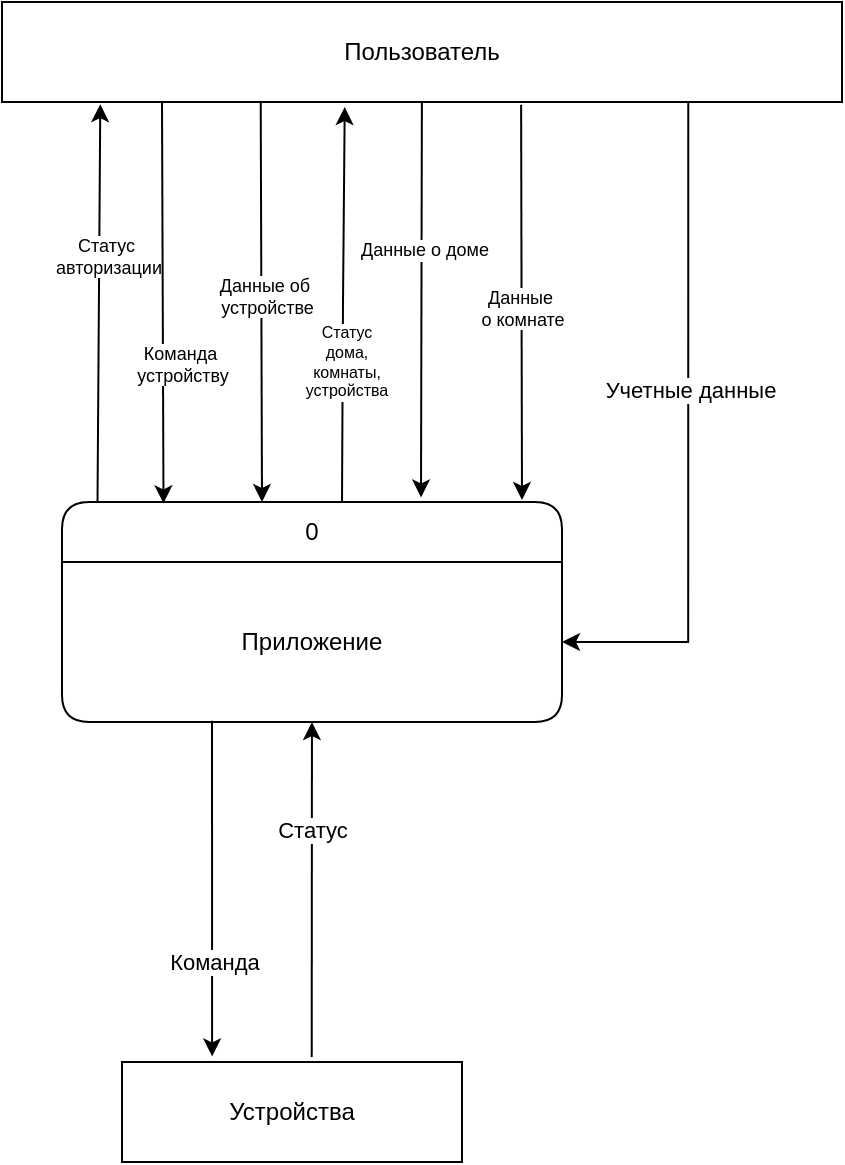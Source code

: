 <mxfile version="24.7.17" pages="2">
  <diagram name="Контекстная DFD" id="ig8W8mlX3OGnP-8Zp7Zg">
    <mxGraphModel grid="1" page="1" gridSize="10" guides="1" tooltips="1" connect="1" arrows="1" fold="1" pageScale="1" pageWidth="827" pageHeight="1169" math="0" shadow="0">
      <root>
        <mxCell id="0" />
        <mxCell id="1" parent="0" />
        <mxCell id="LKZireLHQSJAJ8BlOY7b-15" style="rounded=0;orthogonalLoop=1;jettySize=auto;html=1;exitX=0.071;exitY=0.008;exitDx=0;exitDy=0;exitPerimeter=0;entryX=0.117;entryY=1.022;entryDx=0;entryDy=0;entryPerimeter=0;" edge="1" parent="1" source="LKZireLHQSJAJ8BlOY7b-1" target="LKZireLHQSJAJ8BlOY7b-5">
          <mxGeometry relative="1" as="geometry">
            <mxPoint x="280" y="200" as="targetPoint" />
          </mxGeometry>
        </mxCell>
        <mxCell id="LKZireLHQSJAJ8BlOY7b-16" value="Статус&amp;nbsp;&lt;div&gt;авторизации&lt;/div&gt;" style="edgeLabel;html=1;align=center;verticalAlign=middle;resizable=0;points=[];fontSize=9;" connectable="0" vertex="1" parent="LKZireLHQSJAJ8BlOY7b-15">
          <mxGeometry x="0.248" y="-4" relative="1" as="geometry">
            <mxPoint as="offset" />
          </mxGeometry>
        </mxCell>
        <mxCell id="QmqMO9AYejzInVCLMMi_-1" style="edgeStyle=orthogonalEdgeStyle;rounded=0;orthogonalLoop=1;jettySize=auto;html=1;entryX=0.408;entryY=1.05;entryDx=0;entryDy=0;entryPerimeter=0;" edge="1" parent="1" target="LKZireLHQSJAJ8BlOY7b-5">
          <mxGeometry relative="1" as="geometry">
            <mxPoint x="430" y="210" as="targetPoint" />
            <mxPoint x="430" y="400" as="sourcePoint" />
          </mxGeometry>
        </mxCell>
        <mxCell id="QmqMO9AYejzInVCLMMi_-2" value="Статус&lt;div style=&quot;font-size: 8px;&quot;&gt;дома,&lt;/div&gt;&lt;div style=&quot;font-size: 8px;&quot;&gt;комнаты,&lt;/div&gt;&lt;div style=&quot;font-size: 8px;&quot;&gt;устройства&lt;/div&gt;" style="edgeLabel;html=1;align=center;verticalAlign=middle;resizable=0;points=[];fontSize=8;" connectable="0" vertex="1" parent="QmqMO9AYejzInVCLMMi_-1">
          <mxGeometry x="-0.291" y="-1" relative="1" as="geometry">
            <mxPoint as="offset" />
          </mxGeometry>
        </mxCell>
        <mxCell id="LKZireLHQSJAJ8BlOY7b-1" value="0" style="swimlane;fontStyle=0;childLayout=stackLayout;horizontal=1;startSize=30;horizontalStack=0;resizeParent=1;resizeParentMax=0;resizeLast=0;collapsible=1;marginBottom=0;whiteSpace=wrap;html=1;rounded=1;" vertex="1" parent="1">
          <mxGeometry x="290" y="400" width="250" height="110" as="geometry" />
        </mxCell>
        <mxCell id="LKZireLHQSJAJ8BlOY7b-2" value="Приложение" style="text;strokeColor=none;fillColor=none;align=center;verticalAlign=middle;spacingLeft=4;spacingRight=4;overflow=hidden;points=[[0,0.5],[1,0.5]];portConstraint=eastwest;rotatable=0;whiteSpace=wrap;html=1;" vertex="1" parent="LKZireLHQSJAJ8BlOY7b-1">
          <mxGeometry y="30" width="250" height="80" as="geometry" />
        </mxCell>
        <mxCell id="LKZireLHQSJAJ8BlOY7b-13" style="edgeStyle=orthogonalEdgeStyle;rounded=0;orthogonalLoop=1;jettySize=auto;html=1;exitX=0.817;exitY=0.99;exitDx=0;exitDy=0;exitPerimeter=0;" edge="1" parent="1" source="LKZireLHQSJAJ8BlOY7b-5" target="LKZireLHQSJAJ8BlOY7b-2">
          <mxGeometry relative="1" as="geometry" />
        </mxCell>
        <mxCell id="LKZireLHQSJAJ8BlOY7b-14" value="Учетные данные" style="edgeLabel;html=1;align=center;verticalAlign=middle;resizable=0;points=[];" connectable="0" vertex="1" parent="LKZireLHQSJAJ8BlOY7b-13">
          <mxGeometry x="-0.137" y="1" relative="1" as="geometry">
            <mxPoint as="offset" />
          </mxGeometry>
        </mxCell>
        <mxCell id="LKZireLHQSJAJ8BlOY7b-18" style="rounded=0;orthogonalLoop=1;jettySize=auto;html=1;entryX=0.718;entryY=-0.021;entryDx=0;entryDy=0;entryPerimeter=0;" edge="1" parent="1" source="LKZireLHQSJAJ8BlOY7b-5" target="LKZireLHQSJAJ8BlOY7b-1">
          <mxGeometry relative="1" as="geometry">
            <mxPoint x="450" y="350.0" as="targetPoint" />
          </mxGeometry>
        </mxCell>
        <mxCell id="LKZireLHQSJAJ8BlOY7b-19" value="Данные о доме" style="edgeLabel;html=1;align=center;verticalAlign=middle;resizable=0;points=[];fontSize=9;" connectable="0" vertex="1" parent="LKZireLHQSJAJ8BlOY7b-18">
          <mxGeometry x="-0.255" y="1" relative="1" as="geometry">
            <mxPoint as="offset" />
          </mxGeometry>
        </mxCell>
        <mxCell id="LKZireLHQSJAJ8BlOY7b-22" style="rounded=0;orthogonalLoop=1;jettySize=auto;html=1;exitX=0.618;exitY=1.027;exitDx=0;exitDy=0;exitPerimeter=0;" edge="1" parent="1" source="LKZireLHQSJAJ8BlOY7b-5">
          <mxGeometry relative="1" as="geometry">
            <mxPoint x="520" y="399" as="targetPoint" />
          </mxGeometry>
        </mxCell>
        <mxCell id="LKZireLHQSJAJ8BlOY7b-23" value="Данные&amp;nbsp;&lt;div&gt;о комнате&lt;/div&gt;" style="edgeLabel;html=1;align=center;verticalAlign=middle;resizable=0;points=[];fontSize=9;" connectable="0" vertex="1" parent="LKZireLHQSJAJ8BlOY7b-22">
          <mxGeometry x="0.025" relative="1" as="geometry">
            <mxPoint as="offset" />
          </mxGeometry>
        </mxCell>
        <mxCell id="LKZireLHQSJAJ8BlOY7b-5" value="Пользователь" style="html=1;whiteSpace=wrap;" vertex="1" parent="1">
          <mxGeometry x="260" y="150" width="420" height="50" as="geometry" />
        </mxCell>
        <mxCell id="LKZireLHQSJAJ8BlOY7b-10" style="rounded=0;orthogonalLoop=1;jettySize=auto;html=1;exitX=0.558;exitY=-0.05;exitDx=0;exitDy=0;exitPerimeter=0;" edge="1" parent="1" source="LKZireLHQSJAJ8BlOY7b-6" target="LKZireLHQSJAJ8BlOY7b-2">
          <mxGeometry relative="1" as="geometry">
            <mxPoint x="404" y="540" as="targetPoint" />
            <mxPoint x="420" y="670" as="sourcePoint" />
          </mxGeometry>
        </mxCell>
        <mxCell id="LKZireLHQSJAJ8BlOY7b-11" value="Статус" style="edgeLabel;html=1;align=center;verticalAlign=middle;resizable=0;points=[];" connectable="0" vertex="1" parent="LKZireLHQSJAJ8BlOY7b-10">
          <mxGeometry x="0.359" relative="1" as="geometry">
            <mxPoint as="offset" />
          </mxGeometry>
        </mxCell>
        <mxCell id="LKZireLHQSJAJ8BlOY7b-6" value="Устройства" style="html=1;whiteSpace=wrap;" vertex="1" parent="1">
          <mxGeometry x="320" y="680" width="170" height="50" as="geometry" />
        </mxCell>
        <mxCell id="LKZireLHQSJAJ8BlOY7b-8" style="rounded=0;orthogonalLoop=1;jettySize=auto;html=1;exitX=0.3;exitY=0.992;exitDx=0;exitDy=0;exitPerimeter=0;entryX=0.265;entryY=-0.056;entryDx=0;entryDy=0;entryPerimeter=0;" edge="1" parent="1" source="LKZireLHQSJAJ8BlOY7b-2" target="LKZireLHQSJAJ8BlOY7b-6">
          <mxGeometry relative="1" as="geometry" />
        </mxCell>
        <mxCell id="LKZireLHQSJAJ8BlOY7b-9" value="Команда" style="edgeLabel;html=1;align=center;verticalAlign=middle;resizable=0;points=[];" connectable="0" vertex="1" parent="LKZireLHQSJAJ8BlOY7b-8">
          <mxGeometry x="0.435" y="1" relative="1" as="geometry">
            <mxPoint as="offset" />
          </mxGeometry>
        </mxCell>
        <mxCell id="LKZireLHQSJAJ8BlOY7b-20" style="rounded=0;orthogonalLoop=1;jettySize=auto;html=1;entryX=0.4;entryY=0;entryDx=0;entryDy=0;exitX=0.308;exitY=1;exitDx=0;exitDy=0;exitPerimeter=0;entryPerimeter=0;" edge="1" parent="1" source="LKZireLHQSJAJ8BlOY7b-5" target="LKZireLHQSJAJ8BlOY7b-1">
          <mxGeometry relative="1" as="geometry">
            <mxPoint x="420" y="400" as="targetPoint" />
            <mxPoint x="390" y="230" as="sourcePoint" />
          </mxGeometry>
        </mxCell>
        <mxCell id="LKZireLHQSJAJ8BlOY7b-21" value="Данные об&lt;div style=&quot;font-size: 9px;&quot;&gt;&amp;nbsp;устройстве&lt;/div&gt;" style="edgeLabel;html=1;align=center;verticalAlign=middle;resizable=0;points=[];fontSize=9;" connectable="0" vertex="1" parent="LKZireLHQSJAJ8BlOY7b-20">
          <mxGeometry x="-0.255" y="1" relative="1" as="geometry">
            <mxPoint y="22" as="offset" />
          </mxGeometry>
        </mxCell>
        <mxCell id="LKZireLHQSJAJ8BlOY7b-24" style="rounded=0;orthogonalLoop=1;jettySize=auto;html=1;entryX=0.203;entryY=0.006;entryDx=0;entryDy=0;entryPerimeter=0;" edge="1" parent="1" target="LKZireLHQSJAJ8BlOY7b-1">
          <mxGeometry relative="1" as="geometry">
            <mxPoint x="340" y="200" as="sourcePoint" />
            <mxPoint x="399" y="400" as="targetPoint" />
          </mxGeometry>
        </mxCell>
        <mxCell id="LKZireLHQSJAJ8BlOY7b-25" value="Команда&amp;nbsp;&lt;div style=&quot;font-size: 9px;&quot;&gt;устройству&lt;/div&gt;" style="edgeLabel;html=1;align=center;verticalAlign=middle;resizable=0;points=[];fontSize=9;" connectable="0" vertex="1" parent="LKZireLHQSJAJ8BlOY7b-24">
          <mxGeometry x="-0.03" y="1" relative="1" as="geometry">
            <mxPoint x="8" y="33" as="offset" />
          </mxGeometry>
        </mxCell>
      </root>
    </mxGraphModel>
  </diagram>
  <diagram id="ao0wblw0BTihpamIIlim" name="Логическая DFD">
    <mxGraphModel grid="1" page="1" gridSize="10" guides="1" tooltips="1" connect="1" arrows="1" fold="1" pageScale="1" pageWidth="827" pageHeight="1169" math="0" shadow="0">
      <root>
        <mxCell id="0" />
        <mxCell id="1" parent="0" />
        <mxCell id="bZCvN3GiyBFJwLDnz5H2-7" style="edgeStyle=orthogonalEdgeStyle;rounded=0;orthogonalLoop=1;jettySize=auto;html=1;entryX=0.5;entryY=0;entryDx=0;entryDy=0;" edge="1" parent="1" source="AvzBVFVetmZuN872MikD-1" target="Ae3Xay9nk-50cjcnJ9Og-1">
          <mxGeometry relative="1" as="geometry" />
        </mxCell>
        <mxCell id="bZCvN3GiyBFJwLDnz5H2-10" value="Учетные&amp;nbsp;&lt;div style=&quot;font-size: 9px;&quot;&gt;данные&lt;/div&gt;" style="edgeLabel;html=1;align=center;verticalAlign=middle;resizable=0;points=[];fontSize=9;" connectable="0" vertex="1" parent="bZCvN3GiyBFJwLDnz5H2-7">
          <mxGeometry x="0.341" y="1" relative="1" as="geometry">
            <mxPoint as="offset" />
          </mxGeometry>
        </mxCell>
        <mxCell id="AvzBVFVetmZuN872MikD-1" value="Пользователь" style="html=1;whiteSpace=wrap;" vertex="1" parent="1">
          <mxGeometry x="198" y="90" width="682" height="50" as="geometry" />
        </mxCell>
        <mxCell id="H8Y5zhSvDfgSVfavocJv-2" style="edgeStyle=orthogonalEdgeStyle;rounded=0;orthogonalLoop=1;jettySize=auto;html=1;entryX=0.273;entryY=1;entryDx=0;entryDy=0;entryPerimeter=0;" edge="1" parent="1" source="cmulp8Pcuh5peM_p6VzR-1" target="0GP5MIEjw6fAWQht4dWx-2">
          <mxGeometry relative="1" as="geometry">
            <mxPoint x="900" y="300" as="targetPoint" />
            <Array as="points">
              <mxPoint x="653" y="550" />
              <mxPoint x="961" y="550" />
              <mxPoint x="961" y="320" />
            </Array>
          </mxGeometry>
        </mxCell>
        <mxCell id="H8Y5zhSvDfgSVfavocJv-4" value="Статус" style="edgeLabel;html=1;align=center;verticalAlign=middle;resizable=0;points=[];" connectable="0" vertex="1" parent="H8Y5zhSvDfgSVfavocJv-2">
          <mxGeometry x="-0.12" relative="1" as="geometry">
            <mxPoint as="offset" />
          </mxGeometry>
        </mxCell>
        <mxCell id="cmulp8Pcuh5peM_p6VzR-1" value="Устройства" style="html=1;whiteSpace=wrap;" vertex="1" parent="1">
          <mxGeometry x="605" y="436.5" width="95" height="30" as="geometry" />
        </mxCell>
        <mxCell id="7m7Dxivs1ebh5EMATuCg-2" value="3" style="swimlane;fontStyle=0;childLayout=stackLayout;horizontal=1;startSize=30;horizontalStack=0;resizeParent=1;resizeParentMax=0;resizeLast=0;collapsible=1;marginBottom=0;whiteSpace=wrap;html=1;rounded=1;" vertex="1" parent="1">
          <mxGeometry x="495" y="260" width="110" height="70" as="geometry" />
        </mxCell>
        <mxCell id="7m7Dxivs1ebh5EMATuCg-3" value="Управление устройствами" style="text;strokeColor=none;fillColor=none;align=center;verticalAlign=middle;spacingLeft=4;spacingRight=4;overflow=hidden;points=[[0,0.5],[1,0.5]];portConstraint=eastwest;rotatable=0;whiteSpace=wrap;html=1;" vertex="1" parent="7m7Dxivs1ebh5EMATuCg-2">
          <mxGeometry y="30" width="110" height="40" as="geometry" />
        </mxCell>
        <mxCell id="7m7Dxivs1ebh5EMATuCg-4" value="2" style="swimlane;fontStyle=0;childLayout=stackLayout;horizontal=1;startSize=30;horizontalStack=0;resizeParent=1;resizeParentMax=0;resizeLast=0;collapsible=1;marginBottom=0;whiteSpace=wrap;html=1;rounded=1;" vertex="1" parent="1">
          <mxGeometry x="260" y="270" width="120" height="70" as="geometry" />
        </mxCell>
        <mxCell id="7m7Dxivs1ebh5EMATuCg-5" value="Управление домом" style="text;strokeColor=none;fillColor=none;align=center;verticalAlign=middle;spacingLeft=4;spacingRight=4;overflow=hidden;points=[[0,0.5],[1,0.5]];portConstraint=eastwest;rotatable=0;whiteSpace=wrap;html=1;" vertex="1" parent="7m7Dxivs1ebh5EMATuCg-4">
          <mxGeometry y="30" width="120" height="40" as="geometry" />
        </mxCell>
        <mxCell id="7m7Dxivs1ebh5EMATuCg-8" value="4" style="swimlane;fontStyle=0;childLayout=stackLayout;horizontal=1;startSize=30;horizontalStack=0;resizeParent=1;resizeParentMax=0;resizeLast=0;collapsible=1;marginBottom=0;whiteSpace=wrap;html=1;rounded=1;" vertex="1" parent="1">
          <mxGeometry x="740" y="250" width="110" height="70" as="geometry" />
        </mxCell>
        <mxCell id="7m7Dxivs1ebh5EMATuCg-9" value="Управление комнатами&amp;nbsp;" style="text;strokeColor=none;fillColor=none;align=center;verticalAlign=middle;spacingLeft=4;spacingRight=4;overflow=hidden;points=[[0,0.5],[1,0.5]];portConstraint=eastwest;rotatable=0;whiteSpace=wrap;html=1;" vertex="1" parent="7m7Dxivs1ebh5EMATuCg-8">
          <mxGeometry y="30" width="110" height="40" as="geometry" />
        </mxCell>
        <mxCell id="Ae3Xay9nk-50cjcnJ9Og-1" value="1" style="swimlane;fontStyle=0;childLayout=stackLayout;horizontal=1;startSize=30;horizontalStack=0;resizeParent=1;resizeParentMax=0;resizeLast=0;collapsible=1;marginBottom=0;whiteSpace=wrap;html=1;rounded=1;" vertex="1" parent="1">
          <mxGeometry x="70" y="230" width="120" height="60" as="geometry" />
        </mxCell>
        <mxCell id="Ae3Xay9nk-50cjcnJ9Og-2" value="Управление УЗ" style="text;strokeColor=none;fillColor=none;align=center;verticalAlign=middle;spacingLeft=4;spacingRight=4;overflow=hidden;points=[[0,0.5],[1,0.5]];portConstraint=eastwest;rotatable=0;whiteSpace=wrap;html=1;" vertex="1" parent="Ae3Xay9nk-50cjcnJ9Og-1">
          <mxGeometry y="30" width="120" height="30" as="geometry" />
        </mxCell>
        <mxCell id="bZCvN3GiyBFJwLDnz5H2-1" value="D1" style="html=1;dashed=0;whiteSpace=wrap;shape=mxgraph.dfd.dataStoreID;align=left;spacingLeft=3;points=[[0,0],[0.5,0],[1,0],[0,0.5],[1,0.5],[0,1],[0.5,1],[1,1]];" vertex="1" parent="1">
          <mxGeometry x="80" y="390" width="100" height="30" as="geometry" />
        </mxCell>
        <mxCell id="bZCvN3GiyBFJwLDnz5H2-2" value="Пользователи" style="text;html=1;align=center;verticalAlign=middle;whiteSpace=wrap;rounded=0;fontSize=9;" vertex="1" parent="1">
          <mxGeometry x="120" y="390" width="60" height="30" as="geometry" />
        </mxCell>
        <mxCell id="bZCvN3GiyBFJwLDnz5H2-3" value="D3" style="html=1;dashed=0;whiteSpace=wrap;shape=mxgraph.dfd.dataStoreID;align=left;spacingLeft=3;points=[[0,0],[0.5,0],[1,0],[0,0.5],[1,0.5],[0,1],[0.5,1],[1,1]];" vertex="1" parent="1">
          <mxGeometry x="460" y="436.5" width="100" height="30" as="geometry" />
        </mxCell>
        <mxCell id="Zb1L8ogKtBy_HGjwTFtb-10" style="rounded=0;orthogonalLoop=1;jettySize=auto;html=1;exitX=0.88;exitY=-0.003;exitDx=0;exitDy=0;exitPerimeter=0;entryX=0.525;entryY=1.01;entryDx=0;entryDy=0;entryPerimeter=0;" edge="1" parent="1" source="bZCvN3GiyBFJwLDnz5H2-4" target="7m7Dxivs1ebh5EMATuCg-3">
          <mxGeometry relative="1" as="geometry">
            <mxPoint x="560" y="340" as="targetPoint" />
          </mxGeometry>
        </mxCell>
        <mxCell id="Zb1L8ogKtBy_HGjwTFtb-12" value="Данные&lt;div style=&quot;font-size: 8px;&quot;&gt;об устройстве&lt;/div&gt;" style="edgeLabel;html=1;align=center;verticalAlign=middle;resizable=0;points=[];fontSize=8;" connectable="0" vertex="1" parent="Zb1L8ogKtBy_HGjwTFtb-10">
          <mxGeometry x="-0.186" relative="1" as="geometry">
            <mxPoint as="offset" />
          </mxGeometry>
        </mxCell>
        <mxCell id="bZCvN3GiyBFJwLDnz5H2-4" value="Устройства" style="text;html=1;align=center;verticalAlign=middle;whiteSpace=wrap;rounded=0;fontSize=9;" vertex="1" parent="1">
          <mxGeometry x="500" y="436.5" width="60" height="30" as="geometry" />
        </mxCell>
        <mxCell id="bZCvN3GiyBFJwLDnz5H2-5" value="D2" style="html=1;dashed=0;whiteSpace=wrap;shape=mxgraph.dfd.dataStoreID;align=left;spacingLeft=3;points=[[0,0],[0.5,0],[1,0],[0,0.5],[1,0.5],[0,1],[0.5,1],[1,1]];" vertex="1" parent="1">
          <mxGeometry x="260" y="420" width="100" height="30" as="geometry" />
        </mxCell>
        <mxCell id="bZCvN3GiyBFJwLDnz5H2-6" value="Дома" style="text;html=1;align=center;verticalAlign=middle;whiteSpace=wrap;rounded=0;fontSize=9;" vertex="1" parent="1">
          <mxGeometry x="300" y="420" width="60" height="30" as="geometry" />
        </mxCell>
        <mxCell id="bZCvN3GiyBFJwLDnz5H2-8" style="rounded=0;orthogonalLoop=1;jettySize=auto;html=1;entryX=0.158;entryY=0.006;entryDx=0;entryDy=0;entryPerimeter=0;" edge="1" parent="1">
          <mxGeometry relative="1" as="geometry">
            <mxPoint x="100.549" y="290" as="sourcePoint" />
            <mxPoint x="100.0" y="390.18" as="targetPoint" />
          </mxGeometry>
        </mxCell>
        <mxCell id="vBNiFxtjK7WfwmgehKGc-1" value="Новый&amp;nbsp;&lt;div style=&quot;font-size: 9px;&quot;&gt;пользователь&lt;/div&gt;" style="edgeLabel;html=1;align=center;verticalAlign=middle;resizable=0;points=[];fontSize=9;" connectable="0" vertex="1" parent="bZCvN3GiyBFJwLDnz5H2-8">
          <mxGeometry x="-0.188" y="1" relative="1" as="geometry">
            <mxPoint as="offset" />
          </mxGeometry>
        </mxCell>
        <mxCell id="bZCvN3GiyBFJwLDnz5H2-9" style="edgeStyle=orthogonalEdgeStyle;rounded=0;orthogonalLoop=1;jettySize=auto;html=1;entryX=0.663;entryY=1.029;entryDx=0;entryDy=0;entryPerimeter=0;" edge="1" parent="1">
          <mxGeometry relative="1" as="geometry">
            <mxPoint x="159.899" y="389.13" as="sourcePoint" />
            <mxPoint x="159.43" y="290" as="targetPoint" />
          </mxGeometry>
        </mxCell>
        <mxCell id="vBNiFxtjK7WfwmgehKGc-3" value="Статус&amp;nbsp;&lt;div style=&quot;font-size: 8px;&quot;&gt;добавления&lt;/div&gt;&lt;div style=&quot;font-size: 8px;&quot;&gt;УЗ&lt;/div&gt;" style="edgeLabel;html=1;align=center;verticalAlign=middle;resizable=0;points=[];fontSize=8;" connectable="0" vertex="1" parent="bZCvN3GiyBFJwLDnz5H2-9">
          <mxGeometry x="0.151" y="1" relative="1" as="geometry">
            <mxPoint as="offset" />
          </mxGeometry>
        </mxCell>
        <mxCell id="MxwQkVzAhV7YjkbANjUc-1" value="D4" style="html=1;dashed=0;whiteSpace=wrap;shape=mxgraph.dfd.dataStoreID;align=left;spacingLeft=3;points=[[0,0],[0.5,0],[1,0],[0,0.5],[1,0.5],[0,1],[0.5,1],[1,1]];" vertex="1" parent="1">
          <mxGeometry x="745" y="436.5" width="100" height="30" as="geometry" />
        </mxCell>
        <mxCell id="MxwQkVzAhV7YjkbANjUc-2" value="Комнаты" style="text;html=1;align=center;verticalAlign=middle;whiteSpace=wrap;rounded=0;fontSize=9;" vertex="1" parent="1">
          <mxGeometry x="785" y="436.5" width="60" height="30" as="geometry" />
        </mxCell>
        <mxCell id="lAwePbPorkW8hIU4H8SI-2" style="edgeStyle=orthogonalEdgeStyle;rounded=0;orthogonalLoop=1;jettySize=auto;html=1;entryX=0.018;entryY=1;entryDx=0;entryDy=0;entryPerimeter=0;" edge="1" parent="1" source="Ae3Xay9nk-50cjcnJ9Og-1" target="AvzBVFVetmZuN872MikD-1">
          <mxGeometry relative="1" as="geometry" />
        </mxCell>
        <mxCell id="lAwePbPorkW8hIU4H8SI-3" value="Статус" style="edgeLabel;html=1;align=center;verticalAlign=middle;resizable=0;points=[];fontSize=9;" connectable="0" vertex="1" parent="lAwePbPorkW8hIU4H8SI-2">
          <mxGeometry x="0.299" y="-1" relative="1" as="geometry">
            <mxPoint as="offset" />
          </mxGeometry>
        </mxCell>
        <mxCell id="lAwePbPorkW8hIU4H8SI-5" value="" style="endArrow=classic;html=1;rounded=0;exitX=0.194;exitY=-0.004;exitDx=0;exitDy=0;exitPerimeter=0;entryX=0.125;entryY=1.046;entryDx=0;entryDy=0;entryPerimeter=0;" edge="1" parent="1" source="7m7Dxivs1ebh5EMATuCg-4" target="AvzBVFVetmZuN872MikD-1">
          <mxGeometry width="50" height="50" relative="1" as="geometry">
            <mxPoint x="270" y="240" as="sourcePoint" />
            <mxPoint x="320" y="190" as="targetPoint" />
          </mxGeometry>
        </mxCell>
        <mxCell id="Zb1L8ogKtBy_HGjwTFtb-3" value="Статус" style="edgeLabel;html=1;align=center;verticalAlign=middle;resizable=0;points=[];fontSize=9;" connectable="0" vertex="1" parent="lAwePbPorkW8hIU4H8SI-5">
          <mxGeometry x="0.214" y="-1" relative="1" as="geometry">
            <mxPoint as="offset" />
          </mxGeometry>
        </mxCell>
        <mxCell id="lAwePbPorkW8hIU4H8SI-6" value="" style="endArrow=classic;html=1;rounded=0;" edge="1" parent="1">
          <mxGeometry width="50" height="50" relative="1" as="geometry">
            <mxPoint x="300" y="420" as="sourcePoint" />
            <mxPoint x="300" y="340" as="targetPoint" />
          </mxGeometry>
        </mxCell>
        <mxCell id="Zb1L8ogKtBy_HGjwTFtb-2" value="Данные&lt;div style=&quot;font-size: 9px;&quot;&gt;о доме&lt;/div&gt;" style="edgeLabel;html=1;align=center;verticalAlign=middle;resizable=0;points=[];fontSize=9;" connectable="0" vertex="1" parent="lAwePbPorkW8hIU4H8SI-6">
          <mxGeometry x="0.04" relative="1" as="geometry">
            <mxPoint as="offset" />
          </mxGeometry>
        </mxCell>
        <mxCell id="lAwePbPorkW8hIU4H8SI-7" style="edgeStyle=orthogonalEdgeStyle;rounded=0;orthogonalLoop=1;jettySize=auto;html=1;entryX=0.342;entryY=0.068;entryDx=0;entryDy=0;entryPerimeter=0;" edge="1" parent="1">
          <mxGeometry relative="1" as="geometry">
            <mxPoint x="340" y="340" as="sourcePoint" />
            <mxPoint x="340.52" y="422.04" as="targetPoint" />
          </mxGeometry>
        </mxCell>
        <mxCell id="Zb1L8ogKtBy_HGjwTFtb-1" value="Новый&lt;div&gt;дом&lt;/div&gt;" style="edgeLabel;html=1;align=center;verticalAlign=middle;resizable=0;points=[];fontSize=9;" connectable="0" vertex="1" parent="lAwePbPorkW8hIU4H8SI-7">
          <mxGeometry x="-0.011" relative="1" as="geometry">
            <mxPoint as="offset" />
          </mxGeometry>
        </mxCell>
        <mxCell id="lAwePbPorkW8hIU4H8SI-9" style="edgeStyle=orthogonalEdgeStyle;rounded=0;orthogonalLoop=1;jettySize=auto;html=1;entryX=0.179;entryY=1;entryDx=0;entryDy=0;entryPerimeter=0;startArrow=classic;startFill=1;endArrow=none;endFill=0;" edge="1" parent="1" source="7m7Dxivs1ebh5EMATuCg-4" target="AvzBVFVetmZuN872MikD-1">
          <mxGeometry relative="1" as="geometry" />
        </mxCell>
        <mxCell id="lAwePbPorkW8hIU4H8SI-10" value="Данные&lt;div style=&quot;font-size: 9px;&quot;&gt;о доме&lt;/div&gt;" style="edgeLabel;html=1;align=center;verticalAlign=middle;resizable=0;points=[];fontSize=9;" connectable="0" vertex="1" parent="lAwePbPorkW8hIU4H8SI-9">
          <mxGeometry x="0.103" relative="1" as="geometry">
            <mxPoint as="offset" />
          </mxGeometry>
        </mxCell>
        <mxCell id="Zb1L8ogKtBy_HGjwTFtb-4" style="edgeStyle=orthogonalEdgeStyle;rounded=0;orthogonalLoop=1;jettySize=auto;html=1;entryX=0.407;entryY=0.003;entryDx=0;entryDy=0;entryPerimeter=0;" edge="1" parent="1">
          <mxGeometry relative="1" as="geometry">
            <mxPoint x="520" y="140" as="sourcePoint" />
            <mxPoint x="520.77" y="260.21" as="targetPoint" />
          </mxGeometry>
        </mxCell>
        <mxCell id="Zb1L8ogKtBy_HGjwTFtb-5" value="Данные&lt;div style=&quot;font-size: 9px;&quot;&gt;об устройстве&lt;/div&gt;" style="edgeLabel;html=1;align=center;verticalAlign=middle;resizable=0;points=[];fontSize=9;" connectable="0" vertex="1" parent="Zb1L8ogKtBy_HGjwTFtb-4">
          <mxGeometry x="0.168" y="1" relative="1" as="geometry">
            <mxPoint as="offset" />
          </mxGeometry>
        </mxCell>
        <mxCell id="Zb1L8ogKtBy_HGjwTFtb-6" style="edgeStyle=orthogonalEdgeStyle;rounded=0;orthogonalLoop=1;jettySize=auto;html=1;entryX=0.22;entryY=-0.027;entryDx=0;entryDy=0;entryPerimeter=0;" edge="1" parent="1" target="bZCvN3GiyBFJwLDnz5H2-3">
          <mxGeometry relative="1" as="geometry">
            <mxPoint x="520" y="330" as="sourcePoint" />
            <mxPoint x="521" y="420" as="targetPoint" />
          </mxGeometry>
        </mxCell>
        <mxCell id="Zb1L8ogKtBy_HGjwTFtb-7" value="Новое&amp;nbsp;&lt;div&gt;устройство&lt;/div&gt;" style="edgeLabel;html=1;align=center;verticalAlign=middle;resizable=0;points=[];fontSize=9;" connectable="0" vertex="1" parent="Zb1L8ogKtBy_HGjwTFtb-6">
          <mxGeometry x="0.168" y="1" relative="1" as="geometry">
            <mxPoint as="offset" />
          </mxGeometry>
        </mxCell>
        <mxCell id="Zb1L8ogKtBy_HGjwTFtb-8" style="edgeStyle=orthogonalEdgeStyle;rounded=0;orthogonalLoop=1;jettySize=auto;html=1;entryX=0.263;entryY=-0.052;entryDx=0;entryDy=0;entryPerimeter=0;" edge="1" parent="1" source="7m7Dxivs1ebh5EMATuCg-3" target="cmulp8Pcuh5peM_p6VzR-1">
          <mxGeometry relative="1" as="geometry">
            <mxPoint x="630" y="430" as="targetPoint" />
            <Array as="points">
              <mxPoint x="630" y="320" />
            </Array>
          </mxGeometry>
        </mxCell>
        <mxCell id="Zb1L8ogKtBy_HGjwTFtb-9" value="Команда" style="edgeLabel;html=1;align=center;verticalAlign=middle;resizable=0;points=[];fontSize=10;" connectable="0" vertex="1" parent="Zb1L8ogKtBy_HGjwTFtb-8">
          <mxGeometry x="0.032" relative="1" as="geometry">
            <mxPoint as="offset" />
          </mxGeometry>
        </mxCell>
        <mxCell id="nrLKdqEsdMRNgfkuqU0k-1" style="edgeStyle=orthogonalEdgeStyle;rounded=0;orthogonalLoop=1;jettySize=auto;html=1;" edge="1" parent="1" source="cmulp8Pcuh5peM_p6VzR-1">
          <mxGeometry relative="1" as="geometry">
            <mxPoint x="610" y="280" as="targetPoint" />
            <Array as="points">
              <mxPoint x="652" y="280" />
            </Array>
          </mxGeometry>
        </mxCell>
        <mxCell id="nrLKdqEsdMRNgfkuqU0k-2" value="Статус" style="edgeLabel;html=1;align=center;verticalAlign=middle;resizable=0;points=[];fontSize=9;" connectable="0" vertex="1" parent="nrLKdqEsdMRNgfkuqU0k-1">
          <mxGeometry x="0.153" y="1" relative="1" as="geometry">
            <mxPoint as="offset" />
          </mxGeometry>
        </mxCell>
        <mxCell id="nrLKdqEsdMRNgfkuqU0k-3" style="edgeStyle=orthogonalEdgeStyle;rounded=0;orthogonalLoop=1;jettySize=auto;html=1;entryX=0.516;entryY=1;entryDx=0;entryDy=0;entryPerimeter=0;" edge="1" parent="1">
          <mxGeometry relative="1" as="geometry">
            <mxPoint x="570.119" y="260" as="sourcePoint" />
            <mxPoint x="570.002" y="140" as="targetPoint" />
          </mxGeometry>
        </mxCell>
        <mxCell id="nrLKdqEsdMRNgfkuqU0k-4" value="Статус" style="edgeLabel;html=1;align=center;verticalAlign=middle;resizable=0;points=[];fontSize=10;" connectable="0" vertex="1" parent="nrLKdqEsdMRNgfkuqU0k-3">
          <mxGeometry x="0.059" relative="1" as="geometry">
            <mxPoint as="offset" />
          </mxGeometry>
        </mxCell>
        <mxCell id="nrLKdqEsdMRNgfkuqU0k-5" style="edgeStyle=orthogonalEdgeStyle;rounded=0;orthogonalLoop=1;jettySize=auto;html=1;" edge="1" parent="1">
          <mxGeometry relative="1" as="geometry">
            <mxPoint x="770" y="140" as="sourcePoint" />
            <mxPoint x="771" y="250" as="targetPoint" />
          </mxGeometry>
        </mxCell>
        <mxCell id="nrLKdqEsdMRNgfkuqU0k-6" value="Данные&lt;div style=&quot;font-size: 9px;&quot;&gt;о комнате&lt;/div&gt;" style="edgeLabel;html=1;align=center;verticalAlign=middle;resizable=0;points=[];fontSize=9;" connectable="0" vertex="1" parent="nrLKdqEsdMRNgfkuqU0k-5">
          <mxGeometry x="0.168" y="1" relative="1" as="geometry">
            <mxPoint as="offset" />
          </mxGeometry>
        </mxCell>
        <mxCell id="nrLKdqEsdMRNgfkuqU0k-7" style="edgeStyle=orthogonalEdgeStyle;rounded=0;orthogonalLoop=1;jettySize=auto;html=1;entryX=0.516;entryY=1;entryDx=0;entryDy=0;entryPerimeter=0;" edge="1" parent="1">
          <mxGeometry relative="1" as="geometry">
            <mxPoint x="810" y="250" as="sourcePoint" />
            <mxPoint x="809.652" y="140" as="targetPoint" />
          </mxGeometry>
        </mxCell>
        <mxCell id="nrLKdqEsdMRNgfkuqU0k-8" value="Статус" style="edgeLabel;html=1;align=center;verticalAlign=middle;resizable=0;points=[];fontSize=10;" connectable="0" vertex="1" parent="nrLKdqEsdMRNgfkuqU0k-7">
          <mxGeometry x="0.059" relative="1" as="geometry">
            <mxPoint as="offset" />
          </mxGeometry>
        </mxCell>
        <mxCell id="nrLKdqEsdMRNgfkuqU0k-9" style="rounded=0;orthogonalLoop=1;jettySize=auto;html=1;exitX=0.695;exitY=-0.021;exitDx=0;exitDy=0;exitPerimeter=0;entryX=0.525;entryY=1.01;entryDx=0;entryDy=0;entryPerimeter=0;" edge="1" parent="1" source="MxwQkVzAhV7YjkbANjUc-2">
          <mxGeometry relative="1" as="geometry">
            <mxPoint x="827" y="320" as="targetPoint" />
            <mxPoint x="827" y="426" as="sourcePoint" />
          </mxGeometry>
        </mxCell>
        <mxCell id="nrLKdqEsdMRNgfkuqU0k-10" value="Данные&lt;div style=&quot;font-size: 8px;&quot;&gt;о комнате&lt;/div&gt;" style="edgeLabel;html=1;align=center;verticalAlign=middle;resizable=0;points=[];fontSize=8;" connectable="0" vertex="1" parent="nrLKdqEsdMRNgfkuqU0k-9">
          <mxGeometry x="-0.186" relative="1" as="geometry">
            <mxPoint as="offset" />
          </mxGeometry>
        </mxCell>
        <mxCell id="nrLKdqEsdMRNgfkuqU0k-11" style="edgeStyle=orthogonalEdgeStyle;rounded=0;orthogonalLoop=1;jettySize=auto;html=1;entryX=0.265;entryY=-0.037;entryDx=0;entryDy=0;entryPerimeter=0;" edge="1" parent="1" target="MxwQkVzAhV7YjkbANjUc-1">
          <mxGeometry relative="1" as="geometry">
            <mxPoint x="770" y="320" as="sourcePoint" />
            <mxPoint x="771" y="430" as="targetPoint" />
          </mxGeometry>
        </mxCell>
        <mxCell id="nrLKdqEsdMRNgfkuqU0k-12" value="Новая&amp;nbsp;&lt;div&gt;комната&lt;/div&gt;" style="edgeLabel;html=1;align=center;verticalAlign=middle;resizable=0;points=[];fontSize=9;" connectable="0" vertex="1" parent="nrLKdqEsdMRNgfkuqU0k-11">
          <mxGeometry x="0.168" y="1" relative="1" as="geometry">
            <mxPoint as="offset" />
          </mxGeometry>
        </mxCell>
        <mxCell id="pYfZIijtA8ubwdz0EXMn-1" style="edgeStyle=orthogonalEdgeStyle;rounded=0;orthogonalLoop=1;jettySize=auto;html=1;" edge="1" parent="1" source="0GP5MIEjw6fAWQht4dWx-1">
          <mxGeometry relative="1" as="geometry">
            <mxPoint x="640" y="470" as="targetPoint" />
            <Array as="points">
              <mxPoint x="985" y="600" />
              <mxPoint x="640" y="600" />
            </Array>
          </mxGeometry>
        </mxCell>
        <mxCell id="H8Y5zhSvDfgSVfavocJv-1" value="Команда" style="edgeLabel;html=1;align=center;verticalAlign=middle;resizable=0;points=[];" connectable="0" vertex="1" parent="pYfZIijtA8ubwdz0EXMn-1">
          <mxGeometry x="0.061" relative="1" as="geometry">
            <mxPoint as="offset" />
          </mxGeometry>
        </mxCell>
        <mxCell id="yZ9qmIfu7opdixLgbkh4-1" style="edgeStyle=orthogonalEdgeStyle;rounded=0;orthogonalLoop=1;jettySize=auto;html=1;entryX=0;entryY=0.5;entryDx=0;entryDy=0;" edge="1" parent="1">
          <mxGeometry relative="1" as="geometry">
            <mxPoint x="1040" y="294.76" as="sourcePoint" />
            <mxPoint x="1160" y="294.76" as="targetPoint" />
          </mxGeometry>
        </mxCell>
        <mxCell id="yZ9qmIfu7opdixLgbkh4-3" value="Новый сценарий" style="edgeLabel;html=1;align=center;verticalAlign=middle;resizable=0;points=[];fontSize=9;" connectable="0" vertex="1" parent="yZ9qmIfu7opdixLgbkh4-1">
          <mxGeometry x="-0.055" relative="1" as="geometry">
            <mxPoint as="offset" />
          </mxGeometry>
        </mxCell>
        <mxCell id="2YLO5I9DlIHuXVCpaX_h-1" style="edgeStyle=orthogonalEdgeStyle;rounded=0;orthogonalLoop=1;jettySize=auto;html=1;entryX=1;entryY=0.75;entryDx=0;entryDy=0;" edge="1" parent="1" source="0GP5MIEjw6fAWQht4dWx-1" target="AvzBVFVetmZuN872MikD-1">
          <mxGeometry relative="1" as="geometry" />
        </mxCell>
        <mxCell id="H8Y5zhSvDfgSVfavocJv-6" value="Статус" style="edgeLabel;html=1;align=center;verticalAlign=middle;resizable=0;points=[];" connectable="0" vertex="1" parent="2YLO5I9DlIHuXVCpaX_h-1">
          <mxGeometry x="0.132" relative="1" as="geometry">
            <mxPoint as="offset" />
          </mxGeometry>
        </mxCell>
        <mxCell id="0GP5MIEjw6fAWQht4dWx-1" value="5" style="swimlane;fontStyle=0;childLayout=stackLayout;horizontal=1;startSize=30;horizontalStack=0;resizeParent=1;resizeParentMax=0;resizeLast=0;collapsible=1;marginBottom=0;whiteSpace=wrap;html=1;rounded=1;" vertex="1" parent="1">
          <mxGeometry x="930" y="250" width="110" height="70" as="geometry" />
        </mxCell>
        <mxCell id="0GP5MIEjw6fAWQht4dWx-2" value="Управление&amp;nbsp;&lt;div&gt;сценариями&lt;/div&gt;" style="text;strokeColor=none;fillColor=none;align=center;verticalAlign=middle;spacingLeft=4;spacingRight=4;overflow=hidden;points=[[0,0.5],[1,0.5]];portConstraint=eastwest;rotatable=0;whiteSpace=wrap;html=1;" vertex="1" parent="0GP5MIEjw6fAWQht4dWx-1">
          <mxGeometry y="30" width="110" height="40" as="geometry" />
        </mxCell>
        <mxCell id="pYfZIijtA8ubwdz0EXMn-2" value="D5" style="html=1;dashed=0;whiteSpace=wrap;shape=mxgraph.dfd.dataStoreID;align=left;spacingLeft=3;points=[[0,0],[0.5,0],[1,0],[0,0.5],[1,0.5],[0,1],[0.5,1],[1,1]];" vertex="1" parent="1">
          <mxGeometry x="1160" y="270" width="100" height="30" as="geometry" />
        </mxCell>
        <mxCell id="pYfZIijtA8ubwdz0EXMn-3" value="Сценарии" style="text;html=1;align=center;verticalAlign=middle;whiteSpace=wrap;rounded=0;fontSize=9;" vertex="1" parent="1">
          <mxGeometry x="1200" y="270" width="60" height="30" as="geometry" />
        </mxCell>
        <mxCell id="yZ9qmIfu7opdixLgbkh4-2" style="edgeStyle=orthogonalEdgeStyle;rounded=0;orthogonalLoop=1;jettySize=auto;html=1;entryX=0;entryY=0.5;entryDx=0;entryDy=0;startArrow=block;startFill=1;endArrow=none;endFill=0;" edge="1" parent="1">
          <mxGeometry relative="1" as="geometry">
            <mxPoint x="1040" y="270" as="sourcePoint" />
            <mxPoint x="1160" y="270" as="targetPoint" />
          </mxGeometry>
        </mxCell>
        <mxCell id="yZ9qmIfu7opdixLgbkh4-4" value="Данные о&lt;div&gt;&amp;nbsp;сценарии&lt;/div&gt;" style="edgeLabel;html=1;align=center;verticalAlign=middle;resizable=0;points=[];fontSize=8;" connectable="0" vertex="1" parent="yZ9qmIfu7opdixLgbkh4-2">
          <mxGeometry x="0.223" y="1" relative="1" as="geometry">
            <mxPoint as="offset" />
          </mxGeometry>
        </mxCell>
        <mxCell id="2YLO5I9DlIHuXVCpaX_h-2" style="edgeStyle=orthogonalEdgeStyle;rounded=0;orthogonalLoop=1;jettySize=auto;html=1;entryX=0.168;entryY=-0.037;entryDx=0;entryDy=0;entryPerimeter=0;" edge="1" parent="1" source="AvzBVFVetmZuN872MikD-1" target="0GP5MIEjw6fAWQht4dWx-1">
          <mxGeometry relative="1" as="geometry" />
        </mxCell>
        <mxCell id="H8Y5zhSvDfgSVfavocJv-5" value="Данные&amp;nbsp;&lt;div&gt;о сценарии&lt;/div&gt;" style="edgeLabel;html=1;align=center;verticalAlign=middle;resizable=0;points=[];" connectable="0" vertex="1" parent="2YLO5I9DlIHuXVCpaX_h-2">
          <mxGeometry x="0.044" y="1" relative="1" as="geometry">
            <mxPoint as="offset" />
          </mxGeometry>
        </mxCell>
      </root>
    </mxGraphModel>
  </diagram>
</mxfile>

